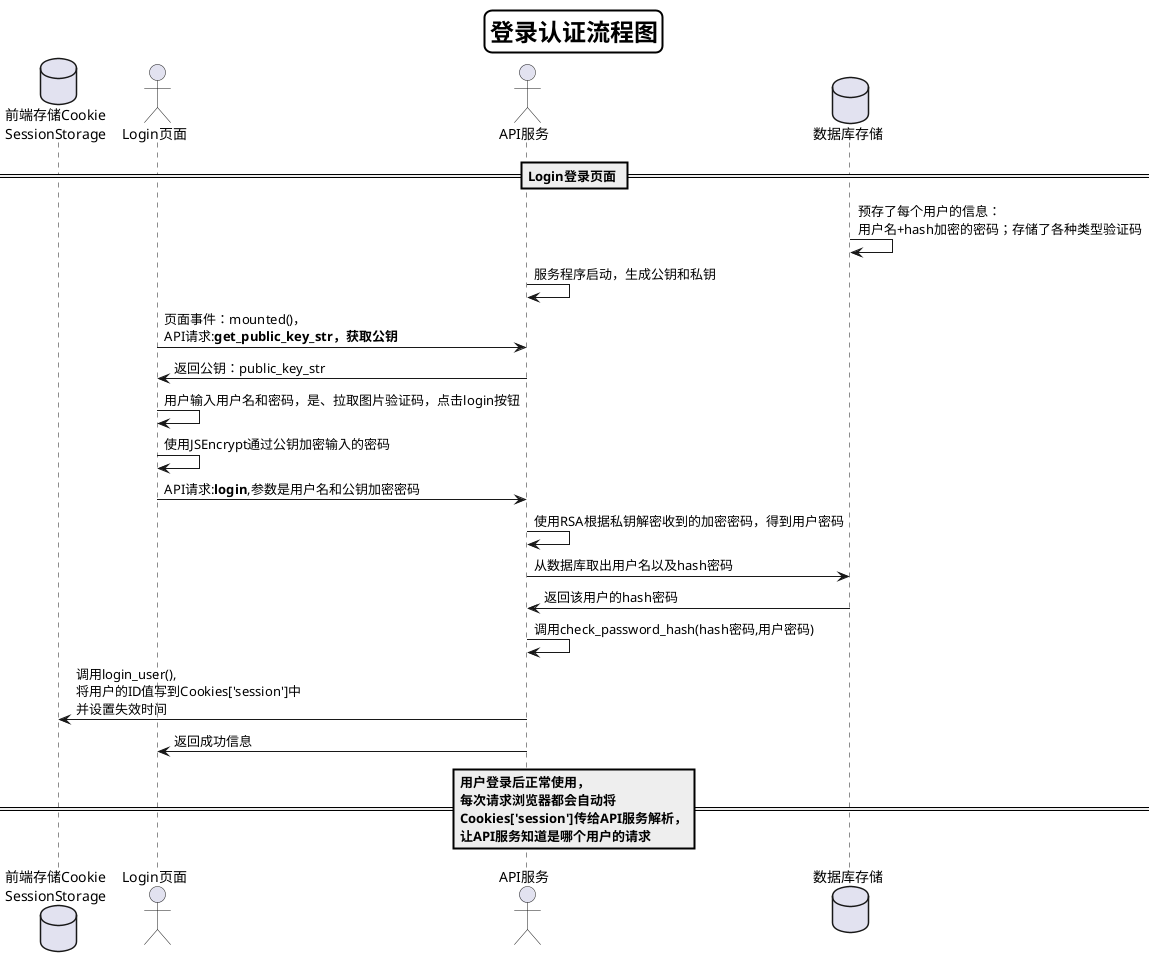 @startuml
skinparam titleBorderRoundCorner 15
skinparam titleBorderThickness 2
skinparam titleBorderColor #Black
skinparam titleFontSize 24
Title 登录认证流程图

database "前端存储Cookie\nSessionStorage" as 前端存储
actor Login页面
actor API服务
database 数据库存储

== Login登录页面 ==
数据库存储->数据库存储:预存了每个用户的信息：\n用户名+hash加密的密码；存储了各种类型验证码
API服务->API服务:服务程序启动，生成公钥和私钥
Login页面->API服务:页面事件：mounted()，\nAPI请求:<b>get_public_key_str<b>，获取公钥
API服务->Login页面:返回公钥：public_key_str
Login页面->Login页面:用户输入用户名和密码，是、拉取图片验证码，点击login按钮
Login页面->Login页面:使用JSEncrypt通过公钥加密输入的密码
Login页面->API服务:API请求:<b>login</b>,参数是用户名和公钥加密密码
API服务->API服务:使用RSA根据私钥解密收到的加密密码，得到用户密码
API服务->数据库存储:从数据库取出用户名以及hash密码
数据库存储->API服务:返回该用户的hash密码
API服务->API服务:调用check_password_hash(hash密码,用户密码)
API服务->前端存储:调用login_user(),\n将用户的ID值写到Cookies['session']中\n并设置失效时间
API服务->Login页面:返回成功信息
== 用户登录后正常使用，\n每次请求浏览器都会自动将\nCookies['session']传给API服务解析，\n让API服务知道是哪个用户的请求==

@enduml
